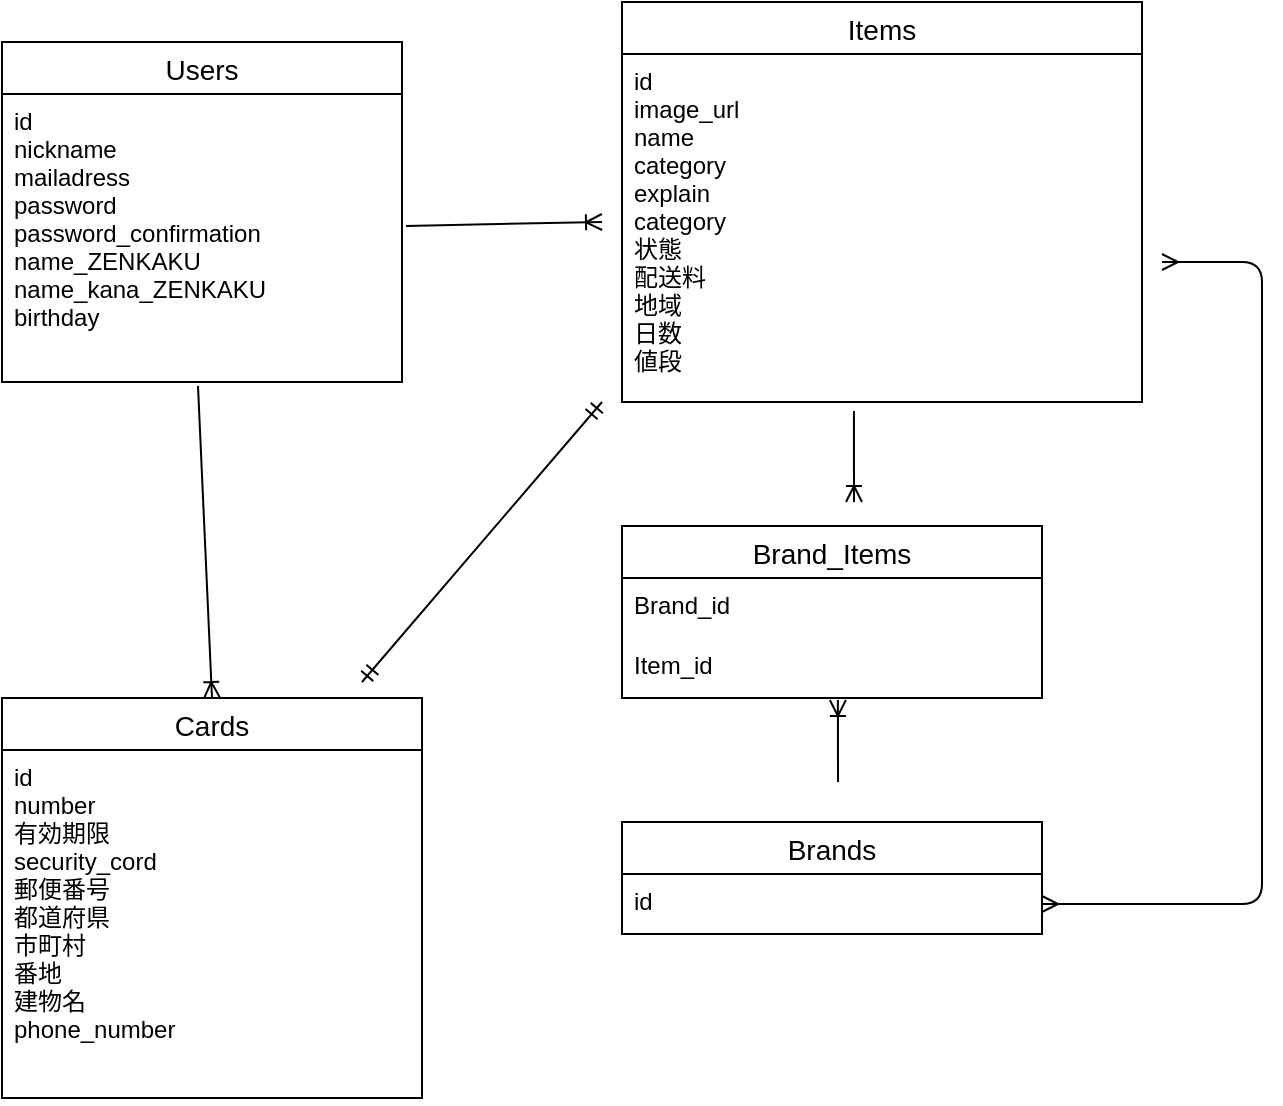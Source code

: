 <mxfile>
    <diagram id="oNu0wx4SlPNDdCFRY-qi" name="ページ1">
        <mxGraphModel dx="887" dy="744" grid="1" gridSize="10" guides="1" tooltips="1" connect="1" arrows="1" fold="1" page="1" pageScale="1" pageWidth="827" pageHeight="1169" math="0" shadow="0">
            <root>
                <mxCell id="0"/>
                <mxCell id="1" parent="0"/>
                <mxCell id="15" value="Users" style="swimlane;fontStyle=0;childLayout=stackLayout;horizontal=1;startSize=26;horizontalStack=0;resizeParent=1;resizeParentMax=0;resizeLast=0;collapsible=1;marginBottom=0;align=center;fontSize=14;" vertex="1" parent="1">
                    <mxGeometry x="50" y="40" width="200" height="170" as="geometry"/>
                </mxCell>
                <mxCell id="16" value="id&#10;nickname&#10;mailadress&#10;password&#10;password_confirmation&#10;name_ZENKAKU&#10;name_kana_ZENKAKU&#10;birthday&#10;" style="text;strokeColor=none;fillColor=none;spacingLeft=4;spacingRight=4;overflow=hidden;rotatable=0;points=[[0,0.5],[1,0.5]];portConstraint=eastwest;fontSize=12;" vertex="1" parent="15">
                    <mxGeometry y="26" width="200" height="144" as="geometry"/>
                </mxCell>
                <mxCell id="19" value="Items" style="swimlane;fontStyle=0;childLayout=stackLayout;horizontal=1;startSize=26;horizontalStack=0;resizeParent=1;resizeParentMax=0;resizeLast=0;collapsible=1;marginBottom=0;align=center;fontSize=14;" vertex="1" parent="1">
                    <mxGeometry x="360" y="20" width="260" height="200" as="geometry"/>
                </mxCell>
                <mxCell id="22" value="id&#10;image_url&#10;name&#10;category&#10;explain&#10;category&#10;状態&#10;配送料&#10;地域&#10;日数&#10;値段" style="text;strokeColor=none;fillColor=none;spacingLeft=4;spacingRight=4;overflow=hidden;rotatable=0;points=[[0,0.5],[1,0.5]];portConstraint=eastwest;fontSize=12;" vertex="1" parent="19">
                    <mxGeometry y="26" width="260" height="174" as="geometry"/>
                </mxCell>
                <mxCell id="23" value="Cards" style="swimlane;fontStyle=0;childLayout=stackLayout;horizontal=1;startSize=26;horizontalStack=0;resizeParent=1;resizeParentMax=0;resizeLast=0;collapsible=1;marginBottom=0;align=center;fontSize=14;" vertex="1" parent="1">
                    <mxGeometry x="50" y="368" width="210" height="200" as="geometry"/>
                </mxCell>
                <mxCell id="25" value="id&#10;number&#10;有効期限&#10;security_cord&#10;郵便番号&#10;都道府県&#10;市町村&#10;番地&#10;建物名&#10;phone_number&#10;" style="text;strokeColor=none;fillColor=none;spacingLeft=4;spacingRight=4;overflow=hidden;rotatable=0;points=[[0,0.5],[1,0.5]];portConstraint=eastwest;fontSize=12;" vertex="1" parent="23">
                    <mxGeometry y="26" width="210" height="174" as="geometry"/>
                </mxCell>
                <mxCell id="27" value="Brands" style="swimlane;fontStyle=0;childLayout=stackLayout;horizontal=1;startSize=26;horizontalStack=0;resizeParent=1;resizeParentMax=0;resizeLast=0;collapsible=1;marginBottom=0;align=center;fontSize=14;" vertex="1" parent="1">
                    <mxGeometry x="360" y="430" width="210" height="56" as="geometry"/>
                </mxCell>
                <mxCell id="28" value="id" style="text;strokeColor=none;fillColor=none;spacingLeft=4;spacingRight=4;overflow=hidden;rotatable=0;points=[[0,0.5],[1,0.5]];portConstraint=eastwest;fontSize=12;" vertex="1" parent="27">
                    <mxGeometry y="26" width="210" height="30" as="geometry"/>
                </mxCell>
                <mxCell id="31" value="Brand_Items" style="swimlane;fontStyle=0;childLayout=stackLayout;horizontal=1;startSize=26;horizontalStack=0;resizeParent=1;resizeParentMax=0;resizeLast=0;collapsible=1;marginBottom=0;align=center;fontSize=14;" vertex="1" parent="1">
                    <mxGeometry x="360" y="282" width="210" height="86" as="geometry"/>
                </mxCell>
                <mxCell id="32" value="Brand_id" style="text;strokeColor=none;fillColor=none;spacingLeft=4;spacingRight=4;overflow=hidden;rotatable=0;points=[[0,0.5],[1,0.5]];portConstraint=eastwest;fontSize=12;" vertex="1" parent="31">
                    <mxGeometry y="26" width="210" height="30" as="geometry"/>
                </mxCell>
                <mxCell id="33" value="Item_id" style="text;strokeColor=none;fillColor=none;spacingLeft=4;spacingRight=4;overflow=hidden;rotatable=0;points=[[0,0.5],[1,0.5]];portConstraint=eastwest;fontSize=12;" vertex="1" parent="31">
                    <mxGeometry y="56" width="210" height="30" as="geometry"/>
                </mxCell>
                <mxCell id="54" value="" style="fontSize=12;html=1;endArrow=ERoneToMany;exitX=0.49;exitY=1.014;exitDx=0;exitDy=0;exitPerimeter=0;entryX=0.5;entryY=0;entryDx=0;entryDy=0;" edge="1" parent="1" source="16" target="23">
                    <mxGeometry width="100" height="100" relative="1" as="geometry">
                        <mxPoint x="290" y="350" as="sourcePoint"/>
                        <mxPoint x="390" y="250" as="targetPoint"/>
                    </mxGeometry>
                </mxCell>
                <mxCell id="56" value="" style="fontSize=12;html=1;endArrow=ERoneToMany;exitX=1.01;exitY=0.458;exitDx=0;exitDy=0;exitPerimeter=0;" edge="1" parent="1" source="16">
                    <mxGeometry width="100" height="100" relative="1" as="geometry">
                        <mxPoint x="158" y="222.016" as="sourcePoint"/>
                        <mxPoint x="350" y="130" as="targetPoint"/>
                    </mxGeometry>
                </mxCell>
                <mxCell id="57" value="" style="fontSize=12;html=1;endArrow=ERoneToMany;exitX=0.446;exitY=1.026;exitDx=0;exitDy=0;exitPerimeter=0;" edge="1" parent="1" source="22">
                    <mxGeometry width="100" height="100" relative="1" as="geometry">
                        <mxPoint x="262" y="141.952" as="sourcePoint"/>
                        <mxPoint x="476" y="270" as="targetPoint"/>
                    </mxGeometry>
                </mxCell>
                <mxCell id="58" value="" style="fontSize=12;html=1;endArrow=ERoneToMany;entryX=0.514;entryY=1.033;entryDx=0;entryDy=0;entryPerimeter=0;" edge="1" parent="1" target="33">
                    <mxGeometry width="100" height="100" relative="1" as="geometry">
                        <mxPoint x="468" y="410" as="sourcePoint"/>
                        <mxPoint x="486" y="280" as="targetPoint"/>
                    </mxGeometry>
                </mxCell>
                <mxCell id="59" value="" style="edgeStyle=orthogonalEdgeStyle;fontSize=12;html=1;endArrow=ERmany;startArrow=ERmany;exitX=1;exitY=0.5;exitDx=0;exitDy=0;" edge="1" parent="1" source="28">
                    <mxGeometry width="100" height="100" relative="1" as="geometry">
                        <mxPoint x="580" y="490" as="sourcePoint"/>
                        <mxPoint x="630" y="150" as="targetPoint"/>
                        <Array as="points">
                            <mxPoint x="680" y="471"/>
                            <mxPoint x="680" y="150"/>
                        </Array>
                    </mxGeometry>
                </mxCell>
                <mxCell id="61" value="" style="fontSize=12;html=1;endArrow=ERmandOne;startArrow=ERmandOne;" edge="1" parent="1">
                    <mxGeometry width="100" height="100" relative="1" as="geometry">
                        <mxPoint x="230" y="360" as="sourcePoint"/>
                        <mxPoint x="350" y="220" as="targetPoint"/>
                    </mxGeometry>
                </mxCell>
            </root>
        </mxGraphModel>
    </diagram>
</mxfile>